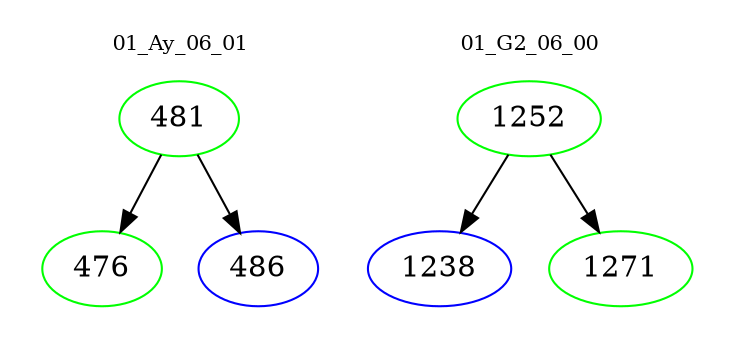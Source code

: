 digraph{
subgraph cluster_0 {
color = white
label = "01_Ay_06_01";
fontsize=10;
T0_481 [label="481", color="green"]
T0_481 -> T0_476 [color="black"]
T0_476 [label="476", color="green"]
T0_481 -> T0_486 [color="black"]
T0_486 [label="486", color="blue"]
}
subgraph cluster_1 {
color = white
label = "01_G2_06_00";
fontsize=10;
T1_1252 [label="1252", color="green"]
T1_1252 -> T1_1238 [color="black"]
T1_1238 [label="1238", color="blue"]
T1_1252 -> T1_1271 [color="black"]
T1_1271 [label="1271", color="green"]
}
}
